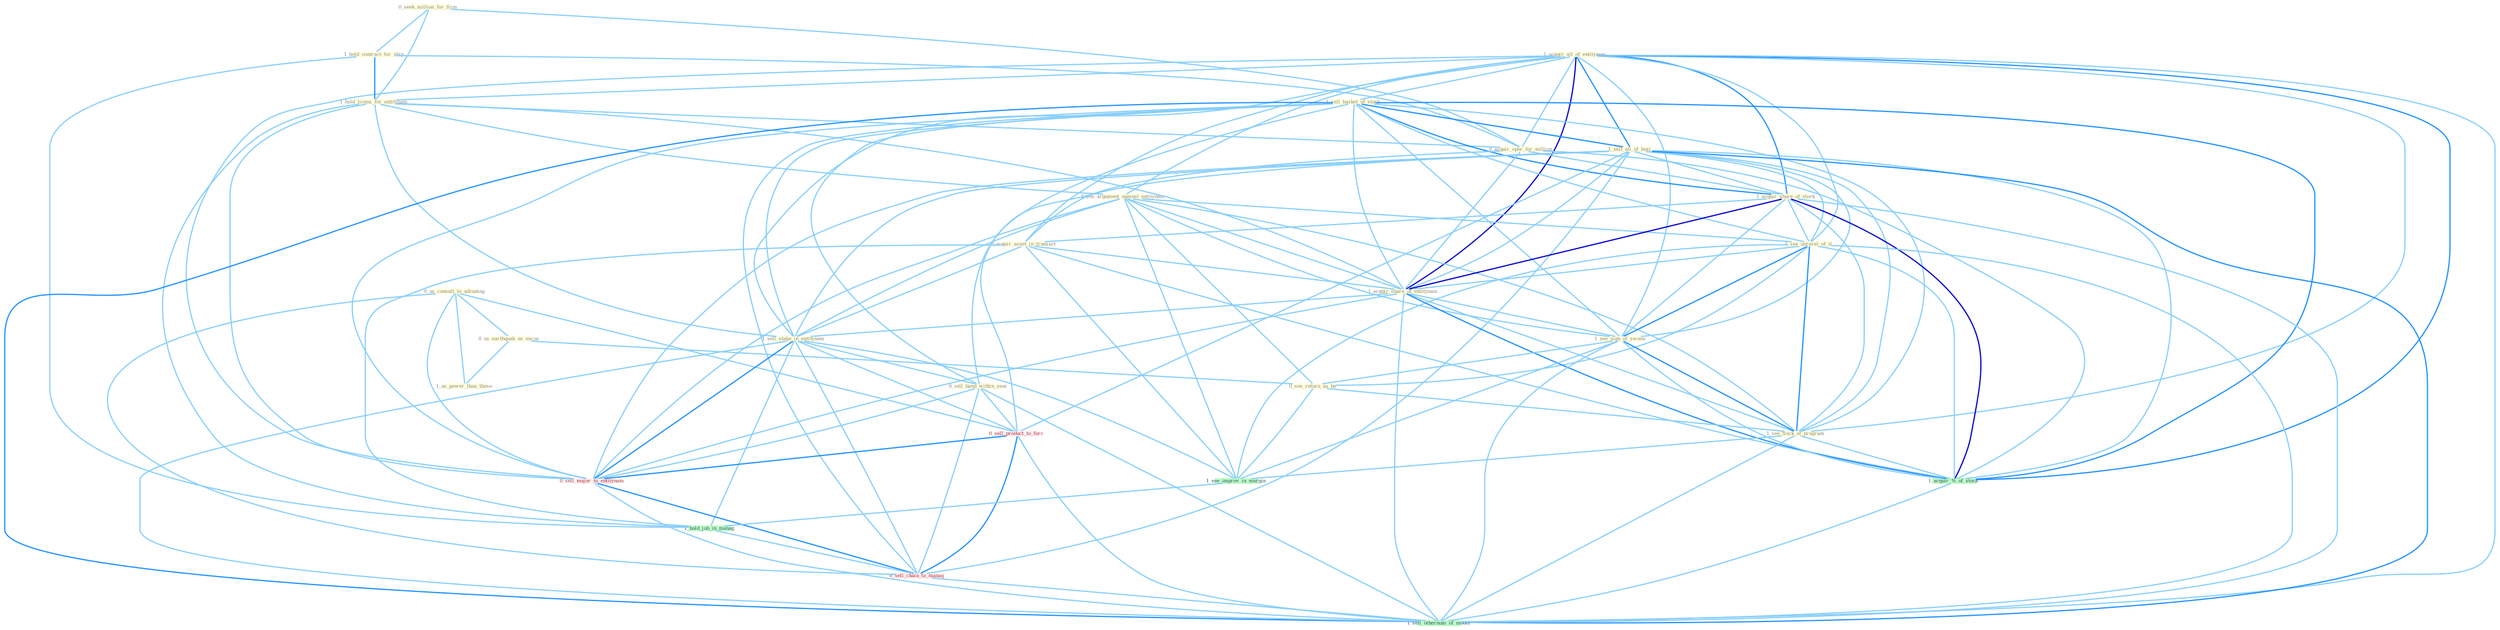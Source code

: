 Graph G{ 
    node
    [shape=polygon,style=filled,width=.5,height=.06,color="#BDFCC9",fixedsize=true,fontsize=4,
    fontcolor="#2f4f4f"];
    {node
    [color="#ffffe0", fontcolor="#8b7d6b"] "0_us_consult_to_advantag " "1_acquir_all_of_entitynam " "0_seek_million_for_firm " "1_hold_contract_for_ship " "1_hold_licens_for_entitynam " "1_see_argument_against_entitynam " "1_sell_basket_of_stock " "0_us_earthquak_as_excus " "1_sell_all_of_busi " "0_acquir_oper_for_million " "1_acquir_share_of_stock " "0_acquir_asset_in_transact " "1_see_unravel_of_it " "1_acquir_share_of_entitynam " "1_sell_stake_in_entitynam " "1_see_sign_of_swoon " "0_see_return_as_be " "1_see_flock_of_program " "1_us_power_than_those " "0_sell_bond_within_year "}
{node [color="#fff0f5", fontcolor="#b22222"] "0_sell_product_to_forc " "0_sell_major_to_entitynam " "0_sell_chain_to_manag "}
edge [color="#B0E2FF"];

	"0_us_consult_to_advantag " -- "0_us_earthquak_as_excus " [w="1", color="#87cefa" ];
	"0_us_consult_to_advantag " -- "1_us_power_than_those " [w="1", color="#87cefa" ];
	"0_us_consult_to_advantag " -- "0_sell_product_to_forc " [w="1", color="#87cefa" ];
	"0_us_consult_to_advantag " -- "0_sell_major_to_entitynam " [w="1", color="#87cefa" ];
	"0_us_consult_to_advantag " -- "0_sell_chain_to_manag " [w="1", color="#87cefa" ];
	"1_acquir_all_of_entitynam " -- "1_hold_licens_for_entitynam " [w="1", color="#87cefa" ];
	"1_acquir_all_of_entitynam " -- "1_see_argument_against_entitynam " [w="1", color="#87cefa" ];
	"1_acquir_all_of_entitynam " -- "1_sell_basket_of_stock " [w="1", color="#87cefa" ];
	"1_acquir_all_of_entitynam " -- "1_sell_all_of_busi " [w="2", color="#1e90ff" , len=0.8];
	"1_acquir_all_of_entitynam " -- "0_acquir_oper_for_million " [w="1", color="#87cefa" ];
	"1_acquir_all_of_entitynam " -- "1_acquir_share_of_stock " [w="2", color="#1e90ff" , len=0.8];
	"1_acquir_all_of_entitynam " -- "0_acquir_asset_in_transact " [w="1", color="#87cefa" ];
	"1_acquir_all_of_entitynam " -- "1_see_unravel_of_it " [w="1", color="#87cefa" ];
	"1_acquir_all_of_entitynam " -- "1_acquir_share_of_entitynam " [w="3", color="#0000cd" , len=0.6];
	"1_acquir_all_of_entitynam " -- "1_sell_stake_in_entitynam " [w="1", color="#87cefa" ];
	"1_acquir_all_of_entitynam " -- "1_see_sign_of_swoon " [w="1", color="#87cefa" ];
	"1_acquir_all_of_entitynam " -- "1_see_flock_of_program " [w="1", color="#87cefa" ];
	"1_acquir_all_of_entitynam " -- "1_acquir_%_of_stock " [w="2", color="#1e90ff" , len=0.8];
	"1_acquir_all_of_entitynam " -- "0_sell_major_to_entitynam " [w="1", color="#87cefa" ];
	"1_acquir_all_of_entitynam " -- "1_sell_othernum_of_model " [w="1", color="#87cefa" ];
	"0_seek_million_for_firm " -- "1_hold_contract_for_ship " [w="1", color="#87cefa" ];
	"0_seek_million_for_firm " -- "1_hold_licens_for_entitynam " [w="1", color="#87cefa" ];
	"0_seek_million_for_firm " -- "0_acquir_oper_for_million " [w="1", color="#87cefa" ];
	"1_hold_contract_for_ship " -- "1_hold_licens_for_entitynam " [w="2", color="#1e90ff" , len=0.8];
	"1_hold_contract_for_ship " -- "0_acquir_oper_for_million " [w="1", color="#87cefa" ];
	"1_hold_contract_for_ship " -- "1_hold_job_in_manag " [w="1", color="#87cefa" ];
	"1_hold_licens_for_entitynam " -- "1_see_argument_against_entitynam " [w="1", color="#87cefa" ];
	"1_hold_licens_for_entitynam " -- "0_acquir_oper_for_million " [w="1", color="#87cefa" ];
	"1_hold_licens_for_entitynam " -- "1_acquir_share_of_entitynam " [w="1", color="#87cefa" ];
	"1_hold_licens_for_entitynam " -- "1_sell_stake_in_entitynam " [w="1", color="#87cefa" ];
	"1_hold_licens_for_entitynam " -- "1_hold_job_in_manag " [w="1", color="#87cefa" ];
	"1_hold_licens_for_entitynam " -- "0_sell_major_to_entitynam " [w="1", color="#87cefa" ];
	"1_see_argument_against_entitynam " -- "1_see_unravel_of_it " [w="1", color="#87cefa" ];
	"1_see_argument_against_entitynam " -- "1_acquir_share_of_entitynam " [w="1", color="#87cefa" ];
	"1_see_argument_against_entitynam " -- "1_sell_stake_in_entitynam " [w="1", color="#87cefa" ];
	"1_see_argument_against_entitynam " -- "1_see_sign_of_swoon " [w="1", color="#87cefa" ];
	"1_see_argument_against_entitynam " -- "0_see_return_as_be " [w="1", color="#87cefa" ];
	"1_see_argument_against_entitynam " -- "1_see_flock_of_program " [w="1", color="#87cefa" ];
	"1_see_argument_against_entitynam " -- "1_see_improv_in_margin " [w="1", color="#87cefa" ];
	"1_see_argument_against_entitynam " -- "0_sell_major_to_entitynam " [w="1", color="#87cefa" ];
	"1_sell_basket_of_stock " -- "1_sell_all_of_busi " [w="2", color="#1e90ff" , len=0.8];
	"1_sell_basket_of_stock " -- "1_acquir_share_of_stock " [w="2", color="#1e90ff" , len=0.8];
	"1_sell_basket_of_stock " -- "1_see_unravel_of_it " [w="1", color="#87cefa" ];
	"1_sell_basket_of_stock " -- "1_acquir_share_of_entitynam " [w="1", color="#87cefa" ];
	"1_sell_basket_of_stock " -- "1_sell_stake_in_entitynam " [w="1", color="#87cefa" ];
	"1_sell_basket_of_stock " -- "1_see_sign_of_swoon " [w="1", color="#87cefa" ];
	"1_sell_basket_of_stock " -- "1_see_flock_of_program " [w="1", color="#87cefa" ];
	"1_sell_basket_of_stock " -- "0_sell_bond_within_year " [w="1", color="#87cefa" ];
	"1_sell_basket_of_stock " -- "1_acquir_%_of_stock " [w="2", color="#1e90ff" , len=0.8];
	"1_sell_basket_of_stock " -- "0_sell_product_to_forc " [w="1", color="#87cefa" ];
	"1_sell_basket_of_stock " -- "0_sell_major_to_entitynam " [w="1", color="#87cefa" ];
	"1_sell_basket_of_stock " -- "0_sell_chain_to_manag " [w="1", color="#87cefa" ];
	"1_sell_basket_of_stock " -- "1_sell_othernum_of_model " [w="2", color="#1e90ff" , len=0.8];
	"0_us_earthquak_as_excus " -- "0_see_return_as_be " [w="1", color="#87cefa" ];
	"0_us_earthquak_as_excus " -- "1_us_power_than_those " [w="1", color="#87cefa" ];
	"1_sell_all_of_busi " -- "1_acquir_share_of_stock " [w="1", color="#87cefa" ];
	"1_sell_all_of_busi " -- "1_see_unravel_of_it " [w="1", color="#87cefa" ];
	"1_sell_all_of_busi " -- "1_acquir_share_of_entitynam " [w="1", color="#87cefa" ];
	"1_sell_all_of_busi " -- "1_sell_stake_in_entitynam " [w="1", color="#87cefa" ];
	"1_sell_all_of_busi " -- "1_see_sign_of_swoon " [w="1", color="#87cefa" ];
	"1_sell_all_of_busi " -- "1_see_flock_of_program " [w="1", color="#87cefa" ];
	"1_sell_all_of_busi " -- "0_sell_bond_within_year " [w="1", color="#87cefa" ];
	"1_sell_all_of_busi " -- "1_acquir_%_of_stock " [w="1", color="#87cefa" ];
	"1_sell_all_of_busi " -- "0_sell_product_to_forc " [w="1", color="#87cefa" ];
	"1_sell_all_of_busi " -- "0_sell_major_to_entitynam " [w="1", color="#87cefa" ];
	"1_sell_all_of_busi " -- "0_sell_chain_to_manag " [w="1", color="#87cefa" ];
	"1_sell_all_of_busi " -- "1_sell_othernum_of_model " [w="2", color="#1e90ff" , len=0.8];
	"0_acquir_oper_for_million " -- "1_acquir_share_of_stock " [w="1", color="#87cefa" ];
	"0_acquir_oper_for_million " -- "0_acquir_asset_in_transact " [w="1", color="#87cefa" ];
	"0_acquir_oper_for_million " -- "1_acquir_share_of_entitynam " [w="1", color="#87cefa" ];
	"0_acquir_oper_for_million " -- "1_acquir_%_of_stock " [w="1", color="#87cefa" ];
	"1_acquir_share_of_stock " -- "0_acquir_asset_in_transact " [w="1", color="#87cefa" ];
	"1_acquir_share_of_stock " -- "1_see_unravel_of_it " [w="1", color="#87cefa" ];
	"1_acquir_share_of_stock " -- "1_acquir_share_of_entitynam " [w="3", color="#0000cd" , len=0.6];
	"1_acquir_share_of_stock " -- "1_see_sign_of_swoon " [w="1", color="#87cefa" ];
	"1_acquir_share_of_stock " -- "1_see_flock_of_program " [w="1", color="#87cefa" ];
	"1_acquir_share_of_stock " -- "1_acquir_%_of_stock " [w="3", color="#0000cd" , len=0.6];
	"1_acquir_share_of_stock " -- "1_sell_othernum_of_model " [w="1", color="#87cefa" ];
	"0_acquir_asset_in_transact " -- "1_acquir_share_of_entitynam " [w="1", color="#87cefa" ];
	"0_acquir_asset_in_transact " -- "1_sell_stake_in_entitynam " [w="1", color="#87cefa" ];
	"0_acquir_asset_in_transact " -- "1_see_improv_in_margin " [w="1", color="#87cefa" ];
	"0_acquir_asset_in_transact " -- "1_acquir_%_of_stock " [w="1", color="#87cefa" ];
	"0_acquir_asset_in_transact " -- "1_hold_job_in_manag " [w="1", color="#87cefa" ];
	"1_see_unravel_of_it " -- "1_acquir_share_of_entitynam " [w="1", color="#87cefa" ];
	"1_see_unravel_of_it " -- "1_see_sign_of_swoon " [w="2", color="#1e90ff" , len=0.8];
	"1_see_unravel_of_it " -- "0_see_return_as_be " [w="1", color="#87cefa" ];
	"1_see_unravel_of_it " -- "1_see_flock_of_program " [w="2", color="#1e90ff" , len=0.8];
	"1_see_unravel_of_it " -- "1_see_improv_in_margin " [w="1", color="#87cefa" ];
	"1_see_unravel_of_it " -- "1_acquir_%_of_stock " [w="1", color="#87cefa" ];
	"1_see_unravel_of_it " -- "1_sell_othernum_of_model " [w="1", color="#87cefa" ];
	"1_acquir_share_of_entitynam " -- "1_sell_stake_in_entitynam " [w="1", color="#87cefa" ];
	"1_acquir_share_of_entitynam " -- "1_see_sign_of_swoon " [w="1", color="#87cefa" ];
	"1_acquir_share_of_entitynam " -- "1_see_flock_of_program " [w="1", color="#87cefa" ];
	"1_acquir_share_of_entitynam " -- "1_acquir_%_of_stock " [w="2", color="#1e90ff" , len=0.8];
	"1_acquir_share_of_entitynam " -- "0_sell_major_to_entitynam " [w="1", color="#87cefa" ];
	"1_acquir_share_of_entitynam " -- "1_sell_othernum_of_model " [w="1", color="#87cefa" ];
	"1_sell_stake_in_entitynam " -- "0_sell_bond_within_year " [w="1", color="#87cefa" ];
	"1_sell_stake_in_entitynam " -- "1_see_improv_in_margin " [w="1", color="#87cefa" ];
	"1_sell_stake_in_entitynam " -- "1_hold_job_in_manag " [w="1", color="#87cefa" ];
	"1_sell_stake_in_entitynam " -- "0_sell_product_to_forc " [w="1", color="#87cefa" ];
	"1_sell_stake_in_entitynam " -- "0_sell_major_to_entitynam " [w="2", color="#1e90ff" , len=0.8];
	"1_sell_stake_in_entitynam " -- "0_sell_chain_to_manag " [w="1", color="#87cefa" ];
	"1_sell_stake_in_entitynam " -- "1_sell_othernum_of_model " [w="1", color="#87cefa" ];
	"1_see_sign_of_swoon " -- "0_see_return_as_be " [w="1", color="#87cefa" ];
	"1_see_sign_of_swoon " -- "1_see_flock_of_program " [w="2", color="#1e90ff" , len=0.8];
	"1_see_sign_of_swoon " -- "1_see_improv_in_margin " [w="1", color="#87cefa" ];
	"1_see_sign_of_swoon " -- "1_acquir_%_of_stock " [w="1", color="#87cefa" ];
	"1_see_sign_of_swoon " -- "1_sell_othernum_of_model " [w="1", color="#87cefa" ];
	"0_see_return_as_be " -- "1_see_flock_of_program " [w="1", color="#87cefa" ];
	"0_see_return_as_be " -- "1_see_improv_in_margin " [w="1", color="#87cefa" ];
	"1_see_flock_of_program " -- "1_see_improv_in_margin " [w="1", color="#87cefa" ];
	"1_see_flock_of_program " -- "1_acquir_%_of_stock " [w="1", color="#87cefa" ];
	"1_see_flock_of_program " -- "1_sell_othernum_of_model " [w="1", color="#87cefa" ];
	"0_sell_bond_within_year " -- "0_sell_product_to_forc " [w="1", color="#87cefa" ];
	"0_sell_bond_within_year " -- "0_sell_major_to_entitynam " [w="1", color="#87cefa" ];
	"0_sell_bond_within_year " -- "0_sell_chain_to_manag " [w="1", color="#87cefa" ];
	"0_sell_bond_within_year " -- "1_sell_othernum_of_model " [w="1", color="#87cefa" ];
	"1_see_improv_in_margin " -- "1_hold_job_in_manag " [w="1", color="#87cefa" ];
	"1_acquir_%_of_stock " -- "1_sell_othernum_of_model " [w="1", color="#87cefa" ];
	"1_hold_job_in_manag " -- "0_sell_chain_to_manag " [w="1", color="#87cefa" ];
	"0_sell_product_to_forc " -- "0_sell_major_to_entitynam " [w="2", color="#1e90ff" , len=0.8];
	"0_sell_product_to_forc " -- "0_sell_chain_to_manag " [w="2", color="#1e90ff" , len=0.8];
	"0_sell_product_to_forc " -- "1_sell_othernum_of_model " [w="1", color="#87cefa" ];
	"0_sell_major_to_entitynam " -- "0_sell_chain_to_manag " [w="2", color="#1e90ff" , len=0.8];
	"0_sell_major_to_entitynam " -- "1_sell_othernum_of_model " [w="1", color="#87cefa" ];
	"0_sell_chain_to_manag " -- "1_sell_othernum_of_model " [w="1", color="#87cefa" ];
}